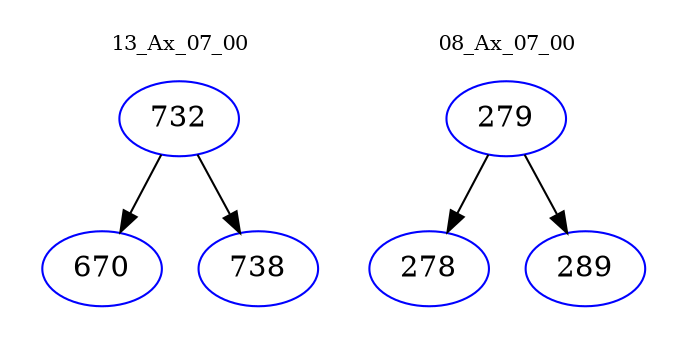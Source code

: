 digraph{
subgraph cluster_0 {
color = white
label = "13_Ax_07_00";
fontsize=10;
T0_732 [label="732", color="blue"]
T0_732 -> T0_670 [color="black"]
T0_670 [label="670", color="blue"]
T0_732 -> T0_738 [color="black"]
T0_738 [label="738", color="blue"]
}
subgraph cluster_1 {
color = white
label = "08_Ax_07_00";
fontsize=10;
T1_279 [label="279", color="blue"]
T1_279 -> T1_278 [color="black"]
T1_278 [label="278", color="blue"]
T1_279 -> T1_289 [color="black"]
T1_289 [label="289", color="blue"]
}
}
